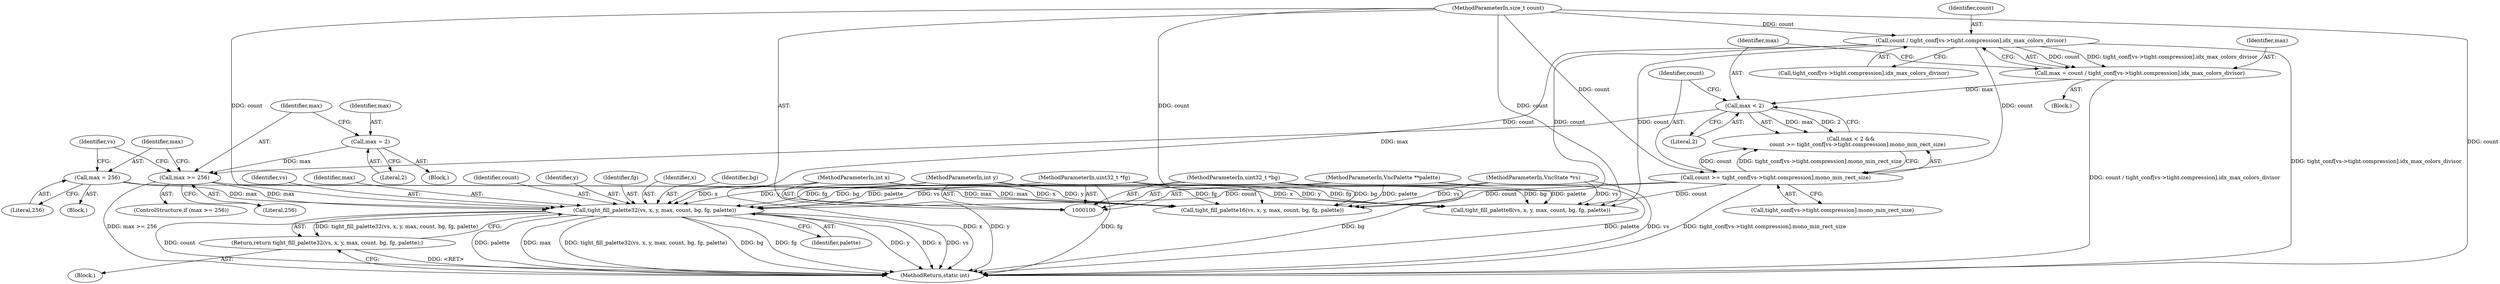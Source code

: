 digraph "0_qemu_9f64916da20eea67121d544698676295bbb105a7_6@pointer" {
"1000160" [label="(Call,tight_fill_palette32(vs, x, y, max, count, bg, fg, palette))"];
"1000101" [label="(MethodParameterIn,VncState *vs)"];
"1000102" [label="(MethodParameterIn,int x)"];
"1000103" [label="(MethodParameterIn,int y)"];
"1000148" [label="(Call,max = 256)"];
"1000144" [label="(Call,max >= 256)"];
"1000125" [label="(Call,max < 2)"];
"1000110" [label="(Call,max = count / tight_conf[vs->tight.compression].idx_max_colors_divisor)"];
"1000112" [label="(Call,count / tight_conf[vs->tight.compression].idx_max_colors_divisor)"];
"1000104" [label="(MethodParameterIn,size_t count)"];
"1000140" [label="(Call,max = 2)"];
"1000128" [label="(Call,count >= tight_conf[vs->tight.compression].mono_min_rect_size)"];
"1000105" [label="(MethodParameterIn,uint32_t *bg)"];
"1000106" [label="(MethodParameterIn,uint32_t *fg)"];
"1000107" [label="(MethodParameterIn,VncPalette **palette)"];
"1000159" [label="(Return,return tight_fill_palette32(vs, x, y, max, count, bg, fg, palette);)"];
"1000161" [label="(Identifier,vs)"];
"1000164" [label="(Identifier,max)"];
"1000125" [label="(Call,max < 2)"];
"1000165" [label="(Identifier,count)"];
"1000160" [label="(Call,tight_fill_palette32(vs, x, y, max, count, bg, fg, palette))"];
"1000159" [label="(Return,return tight_fill_palette32(vs, x, y, max, count, bg, fg, palette);)"];
"1000104" [label="(MethodParameterIn,size_t count)"];
"1000149" [label="(Identifier,max)"];
"1000141" [label="(Identifier,max)"];
"1000163" [label="(Identifier,y)"];
"1000157" [label="(Block,)"];
"1000146" [label="(Literal,256)"];
"1000127" [label="(Literal,2)"];
"1000144" [label="(Call,max >= 256)"];
"1000150" [label="(Literal,256)"];
"1000112" [label="(Call,count / tight_conf[vs->tight.compression].idx_max_colors_divisor)"];
"1000114" [label="(Call,tight_conf[vs->tight.compression].idx_max_colors_divisor)"];
"1000145" [label="(Identifier,max)"];
"1000154" [label="(Identifier,vs)"];
"1000106" [label="(MethodParameterIn,uint32_t *fg)"];
"1000129" [label="(Identifier,count)"];
"1000167" [label="(Identifier,fg)"];
"1000103" [label="(MethodParameterIn,int y)"];
"1000110" [label="(Call,max = count / tight_conf[vs->tight.compression].idx_max_colors_divisor)"];
"1000126" [label="(Identifier,max)"];
"1000124" [label="(Call,max < 2 &&\n        count >= tight_conf[vs->tight.compression].mono_min_rect_size)"];
"1000162" [label="(Identifier,x)"];
"1000148" [label="(Call,max = 256)"];
"1000113" [label="(Identifier,count)"];
"1000147" [label="(Block,)"];
"1000185" [label="(Call,tight_fill_palette8(vs, x, y, max, count, bg, fg, palette))"];
"1000142" [label="(Literal,2)"];
"1000107" [label="(MethodParameterIn,VncPalette **palette)"];
"1000130" [label="(Call,tight_conf[vs->tight.compression].mono_min_rect_size)"];
"1000108" [label="(Block,)"];
"1000140" [label="(Call,max = 2)"];
"1000143" [label="(ControlStructure,if (max >= 256))"];
"1000171" [label="(Call,tight_fill_palette16(vs, x, y, max, count, bg, fg, palette))"];
"1000102" [label="(MethodParameterIn,int x)"];
"1000128" [label="(Call,count >= tight_conf[vs->tight.compression].mono_min_rect_size)"];
"1000139" [label="(Block,)"];
"1000101" [label="(MethodParameterIn,VncState *vs)"];
"1000168" [label="(Identifier,palette)"];
"1000111" [label="(Identifier,max)"];
"1000166" [label="(Identifier,bg)"];
"1000105" [label="(MethodParameterIn,uint32_t *bg)"];
"1000196" [label="(MethodReturn,static int)"];
"1000160" -> "1000159"  [label="AST: "];
"1000160" -> "1000168"  [label="CFG: "];
"1000161" -> "1000160"  [label="AST: "];
"1000162" -> "1000160"  [label="AST: "];
"1000163" -> "1000160"  [label="AST: "];
"1000164" -> "1000160"  [label="AST: "];
"1000165" -> "1000160"  [label="AST: "];
"1000166" -> "1000160"  [label="AST: "];
"1000167" -> "1000160"  [label="AST: "];
"1000168" -> "1000160"  [label="AST: "];
"1000159" -> "1000160"  [label="CFG: "];
"1000160" -> "1000196"  [label="DDG: palette"];
"1000160" -> "1000196"  [label="DDG: max"];
"1000160" -> "1000196"  [label="DDG: tight_fill_palette32(vs, x, y, max, count, bg, fg, palette)"];
"1000160" -> "1000196"  [label="DDG: bg"];
"1000160" -> "1000196"  [label="DDG: fg"];
"1000160" -> "1000196"  [label="DDG: y"];
"1000160" -> "1000196"  [label="DDG: x"];
"1000160" -> "1000196"  [label="DDG: vs"];
"1000160" -> "1000196"  [label="DDG: count"];
"1000160" -> "1000159"  [label="DDG: tight_fill_palette32(vs, x, y, max, count, bg, fg, palette)"];
"1000101" -> "1000160"  [label="DDG: vs"];
"1000102" -> "1000160"  [label="DDG: x"];
"1000103" -> "1000160"  [label="DDG: y"];
"1000148" -> "1000160"  [label="DDG: max"];
"1000144" -> "1000160"  [label="DDG: max"];
"1000128" -> "1000160"  [label="DDG: count"];
"1000112" -> "1000160"  [label="DDG: count"];
"1000104" -> "1000160"  [label="DDG: count"];
"1000105" -> "1000160"  [label="DDG: bg"];
"1000106" -> "1000160"  [label="DDG: fg"];
"1000107" -> "1000160"  [label="DDG: palette"];
"1000101" -> "1000100"  [label="AST: "];
"1000101" -> "1000196"  [label="DDG: vs"];
"1000101" -> "1000171"  [label="DDG: vs"];
"1000101" -> "1000185"  [label="DDG: vs"];
"1000102" -> "1000100"  [label="AST: "];
"1000102" -> "1000196"  [label="DDG: x"];
"1000102" -> "1000171"  [label="DDG: x"];
"1000102" -> "1000185"  [label="DDG: x"];
"1000103" -> "1000100"  [label="AST: "];
"1000103" -> "1000196"  [label="DDG: y"];
"1000103" -> "1000171"  [label="DDG: y"];
"1000103" -> "1000185"  [label="DDG: y"];
"1000148" -> "1000147"  [label="AST: "];
"1000148" -> "1000150"  [label="CFG: "];
"1000149" -> "1000148"  [label="AST: "];
"1000150" -> "1000148"  [label="AST: "];
"1000154" -> "1000148"  [label="CFG: "];
"1000148" -> "1000171"  [label="DDG: max"];
"1000144" -> "1000143"  [label="AST: "];
"1000144" -> "1000146"  [label="CFG: "];
"1000145" -> "1000144"  [label="AST: "];
"1000146" -> "1000144"  [label="AST: "];
"1000149" -> "1000144"  [label="CFG: "];
"1000154" -> "1000144"  [label="CFG: "];
"1000144" -> "1000196"  [label="DDG: max >= 256"];
"1000125" -> "1000144"  [label="DDG: max"];
"1000140" -> "1000144"  [label="DDG: max"];
"1000144" -> "1000171"  [label="DDG: max"];
"1000125" -> "1000124"  [label="AST: "];
"1000125" -> "1000127"  [label="CFG: "];
"1000126" -> "1000125"  [label="AST: "];
"1000127" -> "1000125"  [label="AST: "];
"1000129" -> "1000125"  [label="CFG: "];
"1000124" -> "1000125"  [label="CFG: "];
"1000125" -> "1000124"  [label="DDG: max"];
"1000125" -> "1000124"  [label="DDG: 2"];
"1000110" -> "1000125"  [label="DDG: max"];
"1000110" -> "1000108"  [label="AST: "];
"1000110" -> "1000112"  [label="CFG: "];
"1000111" -> "1000110"  [label="AST: "];
"1000112" -> "1000110"  [label="AST: "];
"1000126" -> "1000110"  [label="CFG: "];
"1000110" -> "1000196"  [label="DDG: count / tight_conf[vs->tight.compression].idx_max_colors_divisor"];
"1000112" -> "1000110"  [label="DDG: count"];
"1000112" -> "1000110"  [label="DDG: tight_conf[vs->tight.compression].idx_max_colors_divisor"];
"1000112" -> "1000114"  [label="CFG: "];
"1000113" -> "1000112"  [label="AST: "];
"1000114" -> "1000112"  [label="AST: "];
"1000112" -> "1000196"  [label="DDG: tight_conf[vs->tight.compression].idx_max_colors_divisor"];
"1000104" -> "1000112"  [label="DDG: count"];
"1000112" -> "1000128"  [label="DDG: count"];
"1000112" -> "1000171"  [label="DDG: count"];
"1000112" -> "1000185"  [label="DDG: count"];
"1000104" -> "1000100"  [label="AST: "];
"1000104" -> "1000196"  [label="DDG: count"];
"1000104" -> "1000128"  [label="DDG: count"];
"1000104" -> "1000171"  [label="DDG: count"];
"1000104" -> "1000185"  [label="DDG: count"];
"1000140" -> "1000139"  [label="AST: "];
"1000140" -> "1000142"  [label="CFG: "];
"1000141" -> "1000140"  [label="AST: "];
"1000142" -> "1000140"  [label="AST: "];
"1000145" -> "1000140"  [label="CFG: "];
"1000128" -> "1000124"  [label="AST: "];
"1000128" -> "1000130"  [label="CFG: "];
"1000129" -> "1000128"  [label="AST: "];
"1000130" -> "1000128"  [label="AST: "];
"1000124" -> "1000128"  [label="CFG: "];
"1000128" -> "1000196"  [label="DDG: tight_conf[vs->tight.compression].mono_min_rect_size"];
"1000128" -> "1000124"  [label="DDG: count"];
"1000128" -> "1000124"  [label="DDG: tight_conf[vs->tight.compression].mono_min_rect_size"];
"1000128" -> "1000171"  [label="DDG: count"];
"1000128" -> "1000185"  [label="DDG: count"];
"1000105" -> "1000100"  [label="AST: "];
"1000105" -> "1000196"  [label="DDG: bg"];
"1000105" -> "1000171"  [label="DDG: bg"];
"1000105" -> "1000185"  [label="DDG: bg"];
"1000106" -> "1000100"  [label="AST: "];
"1000106" -> "1000196"  [label="DDG: fg"];
"1000106" -> "1000171"  [label="DDG: fg"];
"1000106" -> "1000185"  [label="DDG: fg"];
"1000107" -> "1000100"  [label="AST: "];
"1000107" -> "1000196"  [label="DDG: palette"];
"1000107" -> "1000171"  [label="DDG: palette"];
"1000107" -> "1000185"  [label="DDG: palette"];
"1000159" -> "1000157"  [label="AST: "];
"1000196" -> "1000159"  [label="CFG: "];
"1000159" -> "1000196"  [label="DDG: <RET>"];
}
